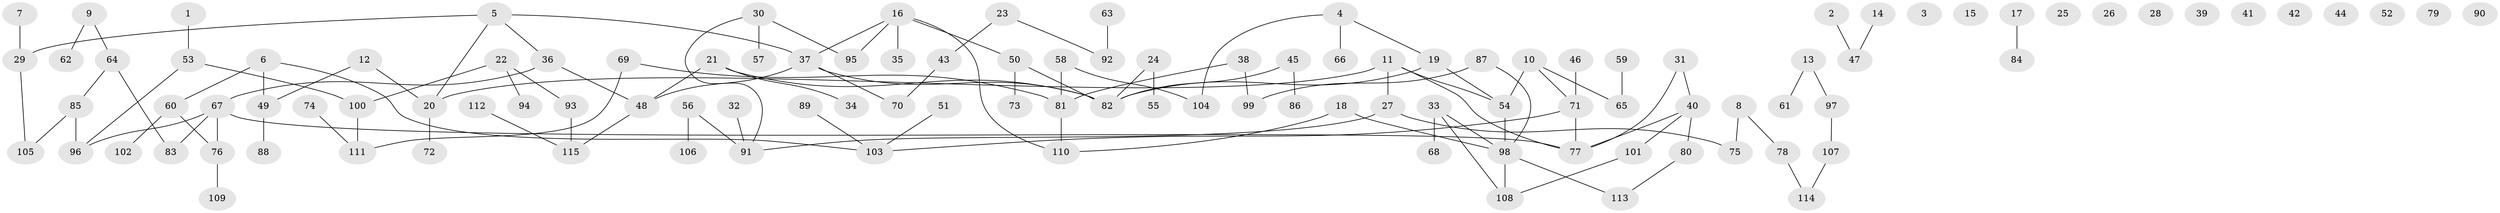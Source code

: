 // Generated by graph-tools (version 1.1) at 2025/25/03/09/25 03:25:23]
// undirected, 115 vertices, 120 edges
graph export_dot {
graph [start="1"]
  node [color=gray90,style=filled];
  1;
  2;
  3;
  4;
  5;
  6;
  7;
  8;
  9;
  10;
  11;
  12;
  13;
  14;
  15;
  16;
  17;
  18;
  19;
  20;
  21;
  22;
  23;
  24;
  25;
  26;
  27;
  28;
  29;
  30;
  31;
  32;
  33;
  34;
  35;
  36;
  37;
  38;
  39;
  40;
  41;
  42;
  43;
  44;
  45;
  46;
  47;
  48;
  49;
  50;
  51;
  52;
  53;
  54;
  55;
  56;
  57;
  58;
  59;
  60;
  61;
  62;
  63;
  64;
  65;
  66;
  67;
  68;
  69;
  70;
  71;
  72;
  73;
  74;
  75;
  76;
  77;
  78;
  79;
  80;
  81;
  82;
  83;
  84;
  85;
  86;
  87;
  88;
  89;
  90;
  91;
  92;
  93;
  94;
  95;
  96;
  97;
  98;
  99;
  100;
  101;
  102;
  103;
  104;
  105;
  106;
  107;
  108;
  109;
  110;
  111;
  112;
  113;
  114;
  115;
  1 -- 53;
  2 -- 47;
  4 -- 19;
  4 -- 66;
  4 -- 104;
  5 -- 20;
  5 -- 29;
  5 -- 36;
  5 -- 37;
  6 -- 49;
  6 -- 60;
  6 -- 103;
  7 -- 29;
  8 -- 75;
  8 -- 78;
  9 -- 62;
  9 -- 64;
  10 -- 54;
  10 -- 65;
  10 -- 71;
  11 -- 20;
  11 -- 27;
  11 -- 54;
  11 -- 77;
  12 -- 20;
  12 -- 49;
  13 -- 61;
  13 -- 97;
  14 -- 47;
  16 -- 35;
  16 -- 37;
  16 -- 50;
  16 -- 95;
  16 -- 110;
  17 -- 84;
  18 -- 98;
  18 -- 110;
  19 -- 54;
  19 -- 82;
  20 -- 72;
  21 -- 34;
  21 -- 48;
  21 -- 82;
  22 -- 93;
  22 -- 94;
  22 -- 100;
  23 -- 43;
  23 -- 92;
  24 -- 55;
  24 -- 82;
  27 -- 75;
  27 -- 91;
  29 -- 105;
  30 -- 57;
  30 -- 91;
  30 -- 95;
  31 -- 40;
  31 -- 77;
  32 -- 91;
  33 -- 68;
  33 -- 98;
  33 -- 108;
  36 -- 48;
  36 -- 67;
  37 -- 48;
  37 -- 70;
  37 -- 82;
  38 -- 81;
  38 -- 99;
  40 -- 77;
  40 -- 80;
  40 -- 101;
  43 -- 70;
  45 -- 82;
  45 -- 86;
  46 -- 71;
  48 -- 115;
  49 -- 88;
  50 -- 73;
  50 -- 82;
  51 -- 103;
  53 -- 96;
  53 -- 100;
  54 -- 98;
  56 -- 91;
  56 -- 106;
  58 -- 81;
  58 -- 104;
  59 -- 65;
  60 -- 76;
  60 -- 102;
  63 -- 92;
  64 -- 83;
  64 -- 85;
  67 -- 76;
  67 -- 77;
  67 -- 83;
  67 -- 96;
  69 -- 81;
  69 -- 111;
  71 -- 77;
  71 -- 103;
  74 -- 111;
  76 -- 109;
  78 -- 114;
  80 -- 113;
  81 -- 110;
  85 -- 96;
  85 -- 105;
  87 -- 98;
  87 -- 99;
  89 -- 103;
  93 -- 115;
  97 -- 107;
  98 -- 108;
  98 -- 113;
  100 -- 111;
  101 -- 108;
  107 -- 114;
  112 -- 115;
}
